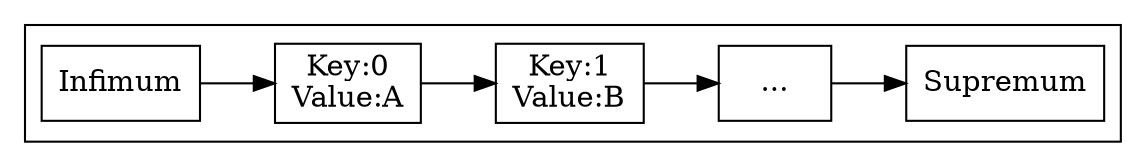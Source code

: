 digraph {
    node [shape=record];
	rankdir=LR
	
	subgraph cluster0{

	    node0 [label=" Infimum "]
		node1  [label="Key:0&#92;nValue:A"]
		node2  [label="Key:1&#92;nValue:B"]
		node3  [label="..."]
		node4  [label="Supremum"]
		
		node0 -> node1 -> node2 -> node3 -> node4
    }	 

    
}
